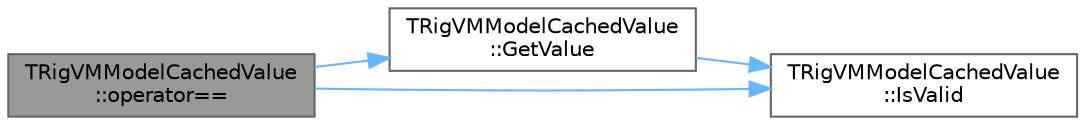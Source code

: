 digraph "TRigVMModelCachedValue::operator=="
{
 // INTERACTIVE_SVG=YES
 // LATEX_PDF_SIZE
  bgcolor="transparent";
  edge [fontname=Helvetica,fontsize=10,labelfontname=Helvetica,labelfontsize=10];
  node [fontname=Helvetica,fontsize=10,shape=box,height=0.2,width=0.4];
  rankdir="LR";
  Node1 [id="Node000001",label="TRigVMModelCachedValue\l::operator==",height=0.2,width=0.4,color="gray40", fillcolor="grey60", style="filled", fontcolor="black",tooltip=" "];
  Node1 -> Node2 [id="edge1_Node000001_Node000002",color="steelblue1",style="solid",tooltip=" "];
  Node2 [id="Node000002",label="TRigVMModelCachedValue\l::GetValue",height=0.2,width=0.4,color="grey40", fillcolor="white", style="filled",URL="$db/d03/classTRigVMModelCachedValue.html#ac0ff2228482cef8b7e44b61d16e32423",tooltip=" "];
  Node2 -> Node3 [id="edge2_Node000002_Node000003",color="steelblue1",style="solid",tooltip=" "];
  Node3 [id="Node000003",label="TRigVMModelCachedValue\l::IsValid",height=0.2,width=0.4,color="grey40", fillcolor="white", style="filled",URL="$db/d03/classTRigVMModelCachedValue.html#a40aab8c958e2359d50871fe7911cb0b2",tooltip=" "];
  Node1 -> Node3 [id="edge3_Node000001_Node000003",color="steelblue1",style="solid",tooltip=" "];
}
